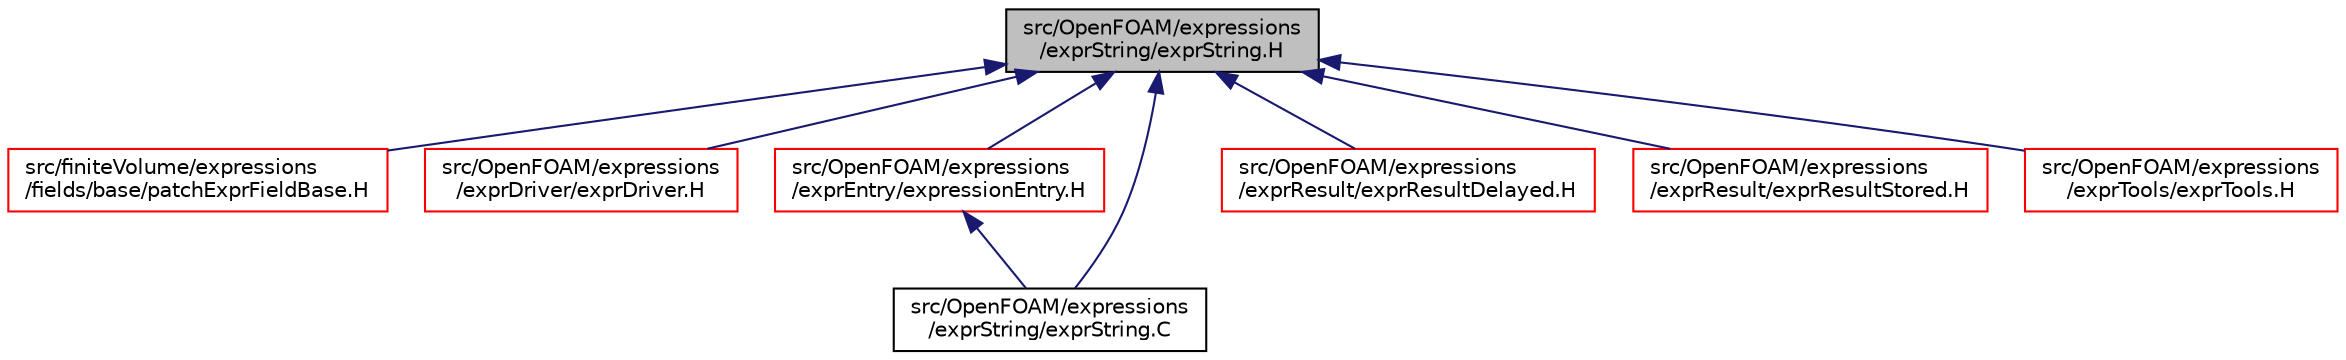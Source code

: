 digraph "src/OpenFOAM/expressions/exprString/exprString.H"
{
  bgcolor="transparent";
  edge [fontname="Helvetica",fontsize="10",labelfontname="Helvetica",labelfontsize="10"];
  node [fontname="Helvetica",fontsize="10",shape=record];
  Node1 [label="src/OpenFOAM/expressions\l/exprString/exprString.H",height=0.2,width=0.4,color="black", fillcolor="grey75", style="filled" fontcolor="black"];
  Node1 -> Node2 [dir="back",color="midnightblue",fontsize="10",style="solid",fontname="Helvetica"];
  Node2 [label="src/finiteVolume/expressions\l/fields/base/patchExprFieldBase.H",height=0.2,width=0.4,color="red",URL="$patchExprFieldBase_8H.html"];
  Node1 -> Node3 [dir="back",color="midnightblue",fontsize="10",style="solid",fontname="Helvetica"];
  Node3 [label="src/OpenFOAM/expressions\l/exprDriver/exprDriver.H",height=0.2,width=0.4,color="red",URL="$exprDriver_8H.html"];
  Node1 -> Node4 [dir="back",color="midnightblue",fontsize="10",style="solid",fontname="Helvetica"];
  Node4 [label="src/OpenFOAM/expressions\l/exprEntry/expressionEntry.H",height=0.2,width=0.4,color="red",URL="$expressionEntry_8H.html"];
  Node4 -> Node5 [dir="back",color="midnightblue",fontsize="10",style="solid",fontname="Helvetica"];
  Node5 [label="src/OpenFOAM/expressions\l/exprString/exprString.C",height=0.2,width=0.4,color="black",URL="$exprString_8C.html"];
  Node1 -> Node6 [dir="back",color="midnightblue",fontsize="10",style="solid",fontname="Helvetica"];
  Node6 [label="src/OpenFOAM/expressions\l/exprResult/exprResultDelayed.H",height=0.2,width=0.4,color="red",URL="$exprResultDelayed_8H.html"];
  Node1 -> Node7 [dir="back",color="midnightblue",fontsize="10",style="solid",fontname="Helvetica"];
  Node7 [label="src/OpenFOAM/expressions\l/exprResult/exprResultStored.H",height=0.2,width=0.4,color="red",URL="$exprResultStored_8H.html"];
  Node1 -> Node5 [dir="back",color="midnightblue",fontsize="10",style="solid",fontname="Helvetica"];
  Node1 -> Node8 [dir="back",color="midnightblue",fontsize="10",style="solid",fontname="Helvetica"];
  Node8 [label="src/OpenFOAM/expressions\l/exprTools/exprTools.H",height=0.2,width=0.4,color="red",URL="$exprTools_8H.html"];
}

